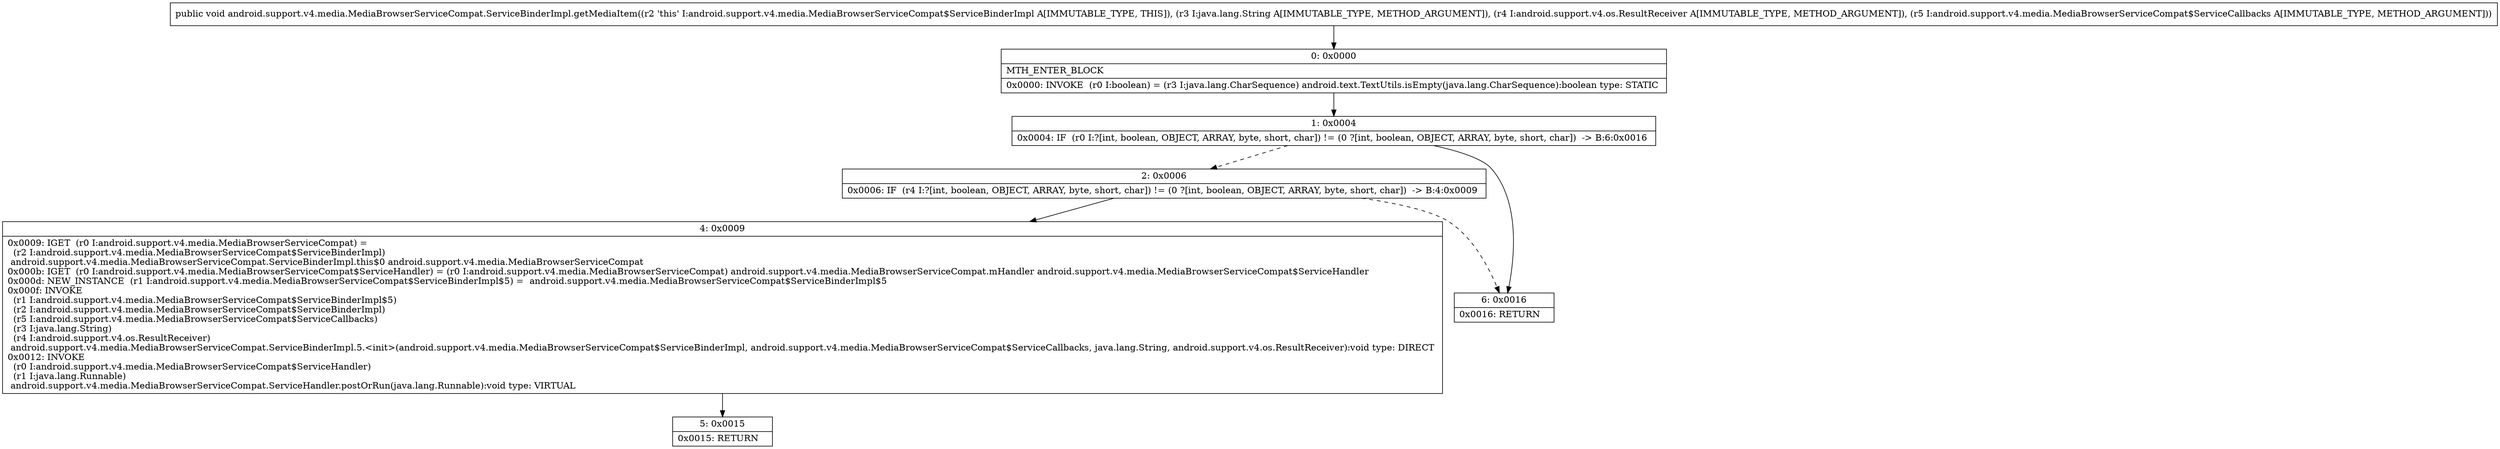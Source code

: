 digraph "CFG forandroid.support.v4.media.MediaBrowserServiceCompat.ServiceBinderImpl.getMediaItem(Ljava\/lang\/String;Landroid\/support\/v4\/os\/ResultReceiver;Landroid\/support\/v4\/media\/MediaBrowserServiceCompat$ServiceCallbacks;)V" {
Node_0 [shape=record,label="{0\:\ 0x0000|MTH_ENTER_BLOCK\l|0x0000: INVOKE  (r0 I:boolean) = (r3 I:java.lang.CharSequence) android.text.TextUtils.isEmpty(java.lang.CharSequence):boolean type: STATIC \l}"];
Node_1 [shape=record,label="{1\:\ 0x0004|0x0004: IF  (r0 I:?[int, boolean, OBJECT, ARRAY, byte, short, char]) != (0 ?[int, boolean, OBJECT, ARRAY, byte, short, char])  \-\> B:6:0x0016 \l}"];
Node_2 [shape=record,label="{2\:\ 0x0006|0x0006: IF  (r4 I:?[int, boolean, OBJECT, ARRAY, byte, short, char]) != (0 ?[int, boolean, OBJECT, ARRAY, byte, short, char])  \-\> B:4:0x0009 \l}"];
Node_4 [shape=record,label="{4\:\ 0x0009|0x0009: IGET  (r0 I:android.support.v4.media.MediaBrowserServiceCompat) = \l  (r2 I:android.support.v4.media.MediaBrowserServiceCompat$ServiceBinderImpl)\l android.support.v4.media.MediaBrowserServiceCompat.ServiceBinderImpl.this$0 android.support.v4.media.MediaBrowserServiceCompat \l0x000b: IGET  (r0 I:android.support.v4.media.MediaBrowserServiceCompat$ServiceHandler) = (r0 I:android.support.v4.media.MediaBrowserServiceCompat) android.support.v4.media.MediaBrowserServiceCompat.mHandler android.support.v4.media.MediaBrowserServiceCompat$ServiceHandler \l0x000d: NEW_INSTANCE  (r1 I:android.support.v4.media.MediaBrowserServiceCompat$ServiceBinderImpl$5) =  android.support.v4.media.MediaBrowserServiceCompat$ServiceBinderImpl$5 \l0x000f: INVOKE  \l  (r1 I:android.support.v4.media.MediaBrowserServiceCompat$ServiceBinderImpl$5)\l  (r2 I:android.support.v4.media.MediaBrowserServiceCompat$ServiceBinderImpl)\l  (r5 I:android.support.v4.media.MediaBrowserServiceCompat$ServiceCallbacks)\l  (r3 I:java.lang.String)\l  (r4 I:android.support.v4.os.ResultReceiver)\l android.support.v4.media.MediaBrowserServiceCompat.ServiceBinderImpl.5.\<init\>(android.support.v4.media.MediaBrowserServiceCompat$ServiceBinderImpl, android.support.v4.media.MediaBrowserServiceCompat$ServiceCallbacks, java.lang.String, android.support.v4.os.ResultReceiver):void type: DIRECT \l0x0012: INVOKE  \l  (r0 I:android.support.v4.media.MediaBrowserServiceCompat$ServiceHandler)\l  (r1 I:java.lang.Runnable)\l android.support.v4.media.MediaBrowserServiceCompat.ServiceHandler.postOrRun(java.lang.Runnable):void type: VIRTUAL \l}"];
Node_5 [shape=record,label="{5\:\ 0x0015|0x0015: RETURN   \l}"];
Node_6 [shape=record,label="{6\:\ 0x0016|0x0016: RETURN   \l}"];
MethodNode[shape=record,label="{public void android.support.v4.media.MediaBrowserServiceCompat.ServiceBinderImpl.getMediaItem((r2 'this' I:android.support.v4.media.MediaBrowserServiceCompat$ServiceBinderImpl A[IMMUTABLE_TYPE, THIS]), (r3 I:java.lang.String A[IMMUTABLE_TYPE, METHOD_ARGUMENT]), (r4 I:android.support.v4.os.ResultReceiver A[IMMUTABLE_TYPE, METHOD_ARGUMENT]), (r5 I:android.support.v4.media.MediaBrowserServiceCompat$ServiceCallbacks A[IMMUTABLE_TYPE, METHOD_ARGUMENT])) }"];
MethodNode -> Node_0;
Node_0 -> Node_1;
Node_1 -> Node_2[style=dashed];
Node_1 -> Node_6;
Node_2 -> Node_4;
Node_2 -> Node_6[style=dashed];
Node_4 -> Node_5;
}

